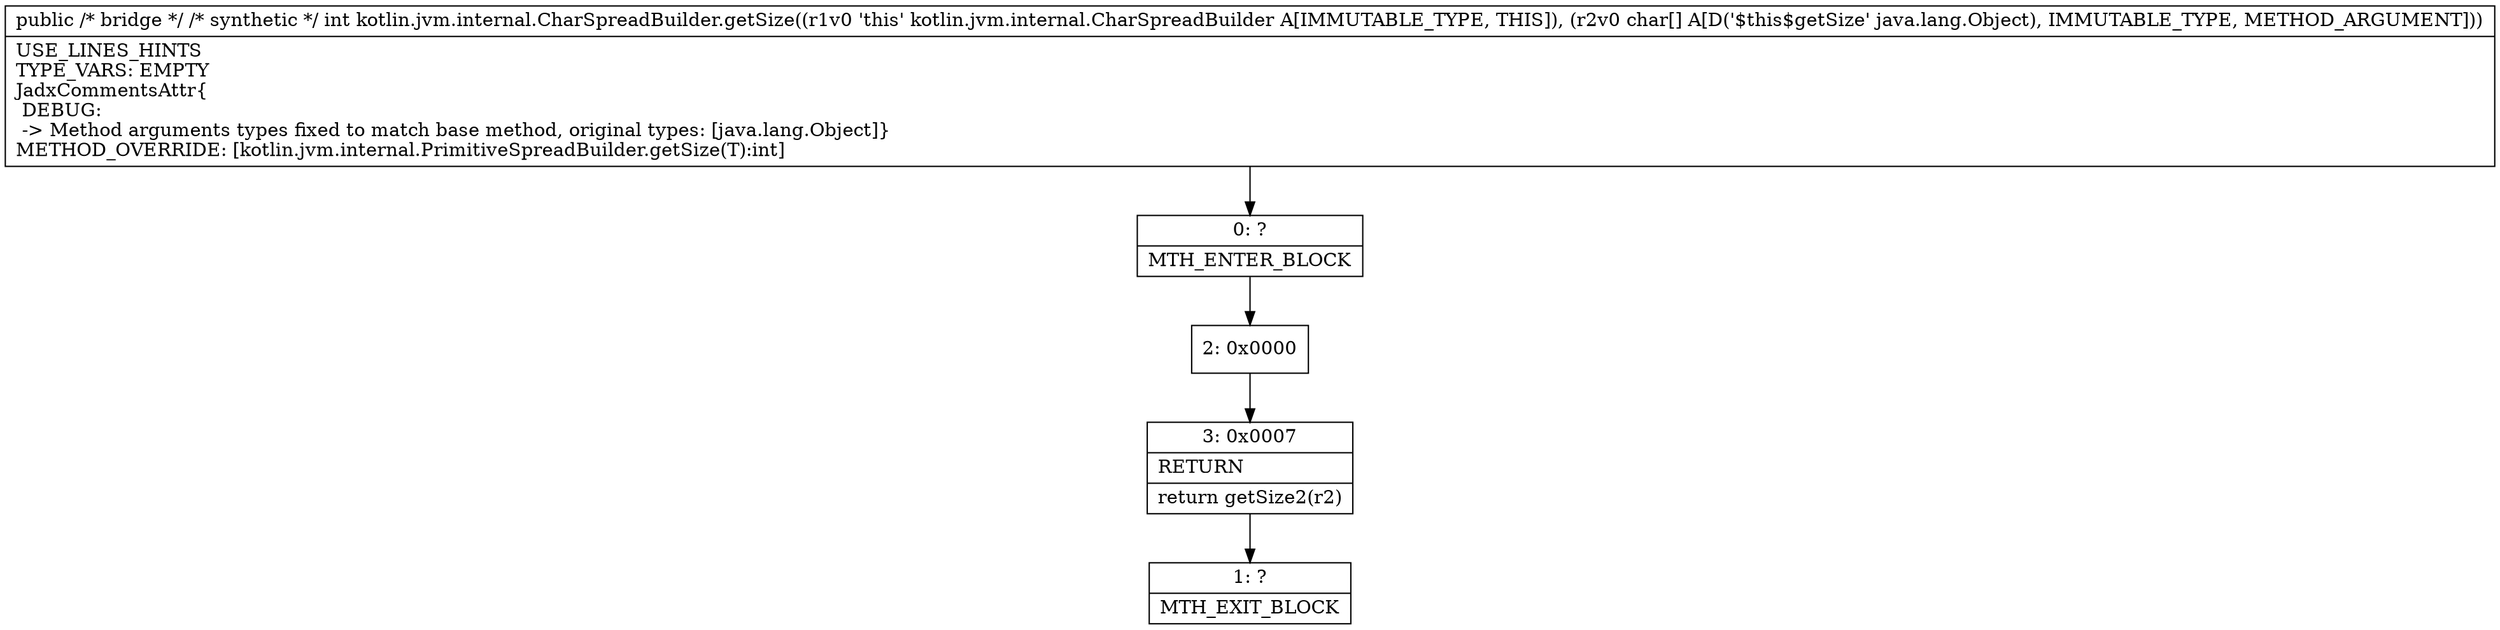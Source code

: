 digraph "CFG forkotlin.jvm.internal.CharSpreadBuilder.getSize(Ljava\/lang\/Object;)I" {
Node_0 [shape=record,label="{0\:\ ?|MTH_ENTER_BLOCK\l}"];
Node_2 [shape=record,label="{2\:\ 0x0000}"];
Node_3 [shape=record,label="{3\:\ 0x0007|RETURN\l|return getSize2(r2)\l}"];
Node_1 [shape=record,label="{1\:\ ?|MTH_EXIT_BLOCK\l}"];
MethodNode[shape=record,label="{public \/* bridge *\/ \/* synthetic *\/ int kotlin.jvm.internal.CharSpreadBuilder.getSize((r1v0 'this' kotlin.jvm.internal.CharSpreadBuilder A[IMMUTABLE_TYPE, THIS]), (r2v0 char[] A[D('$this$getSize' java.lang.Object), IMMUTABLE_TYPE, METHOD_ARGUMENT]))  | USE_LINES_HINTS\lTYPE_VARS: EMPTY\lJadxCommentsAttr\{\l DEBUG: \l \-\> Method arguments types fixed to match base method, original types: [java.lang.Object]\}\lMETHOD_OVERRIDE: [kotlin.jvm.internal.PrimitiveSpreadBuilder.getSize(T):int]\l}"];
MethodNode -> Node_0;Node_0 -> Node_2;
Node_2 -> Node_3;
Node_3 -> Node_1;
}

